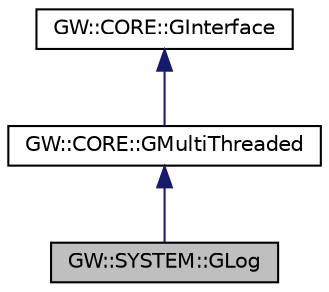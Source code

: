 digraph "GW::SYSTEM::GLog"
{
 // LATEX_PDF_SIZE
  edge [fontname="Helvetica",fontsize="10",labelfontname="Helvetica",labelfontsize="10"];
  node [fontname="Helvetica",fontsize="10",shape=record];
  Node3 [label="GW::SYSTEM::GLog",height=0.2,width=0.4,color="black", fillcolor="grey75", style="filled", fontcolor="black",tooltip="Cross platform threadsafe logger."];
  Node4 -> Node3 [dir="back",color="midnightblue",fontsize="10",style="solid",fontname="Helvetica"];
  Node4 [label="GW::CORE::GMultiThreaded",height=0.2,width=0.4,color="black", fillcolor="white", style="filled",URL="$classGW_1_1CORE_1_1GMultiThreaded.html",tooltip="This interface is only used to label and query interfaces which promise to 100% internally support th..."];
  Node5 -> Node4 [dir="back",color="midnightblue",fontsize="10",style="solid",fontname="Helvetica"];
  Node5 [label="GW::CORE::GInterface",height=0.2,width=0.4,color="black", fillcolor="white", style="filled",URL="$classGW_1_1CORE_1_1GInterface.html",tooltip="Base interface all Gateware interfaces must support at a minimum."];
}
